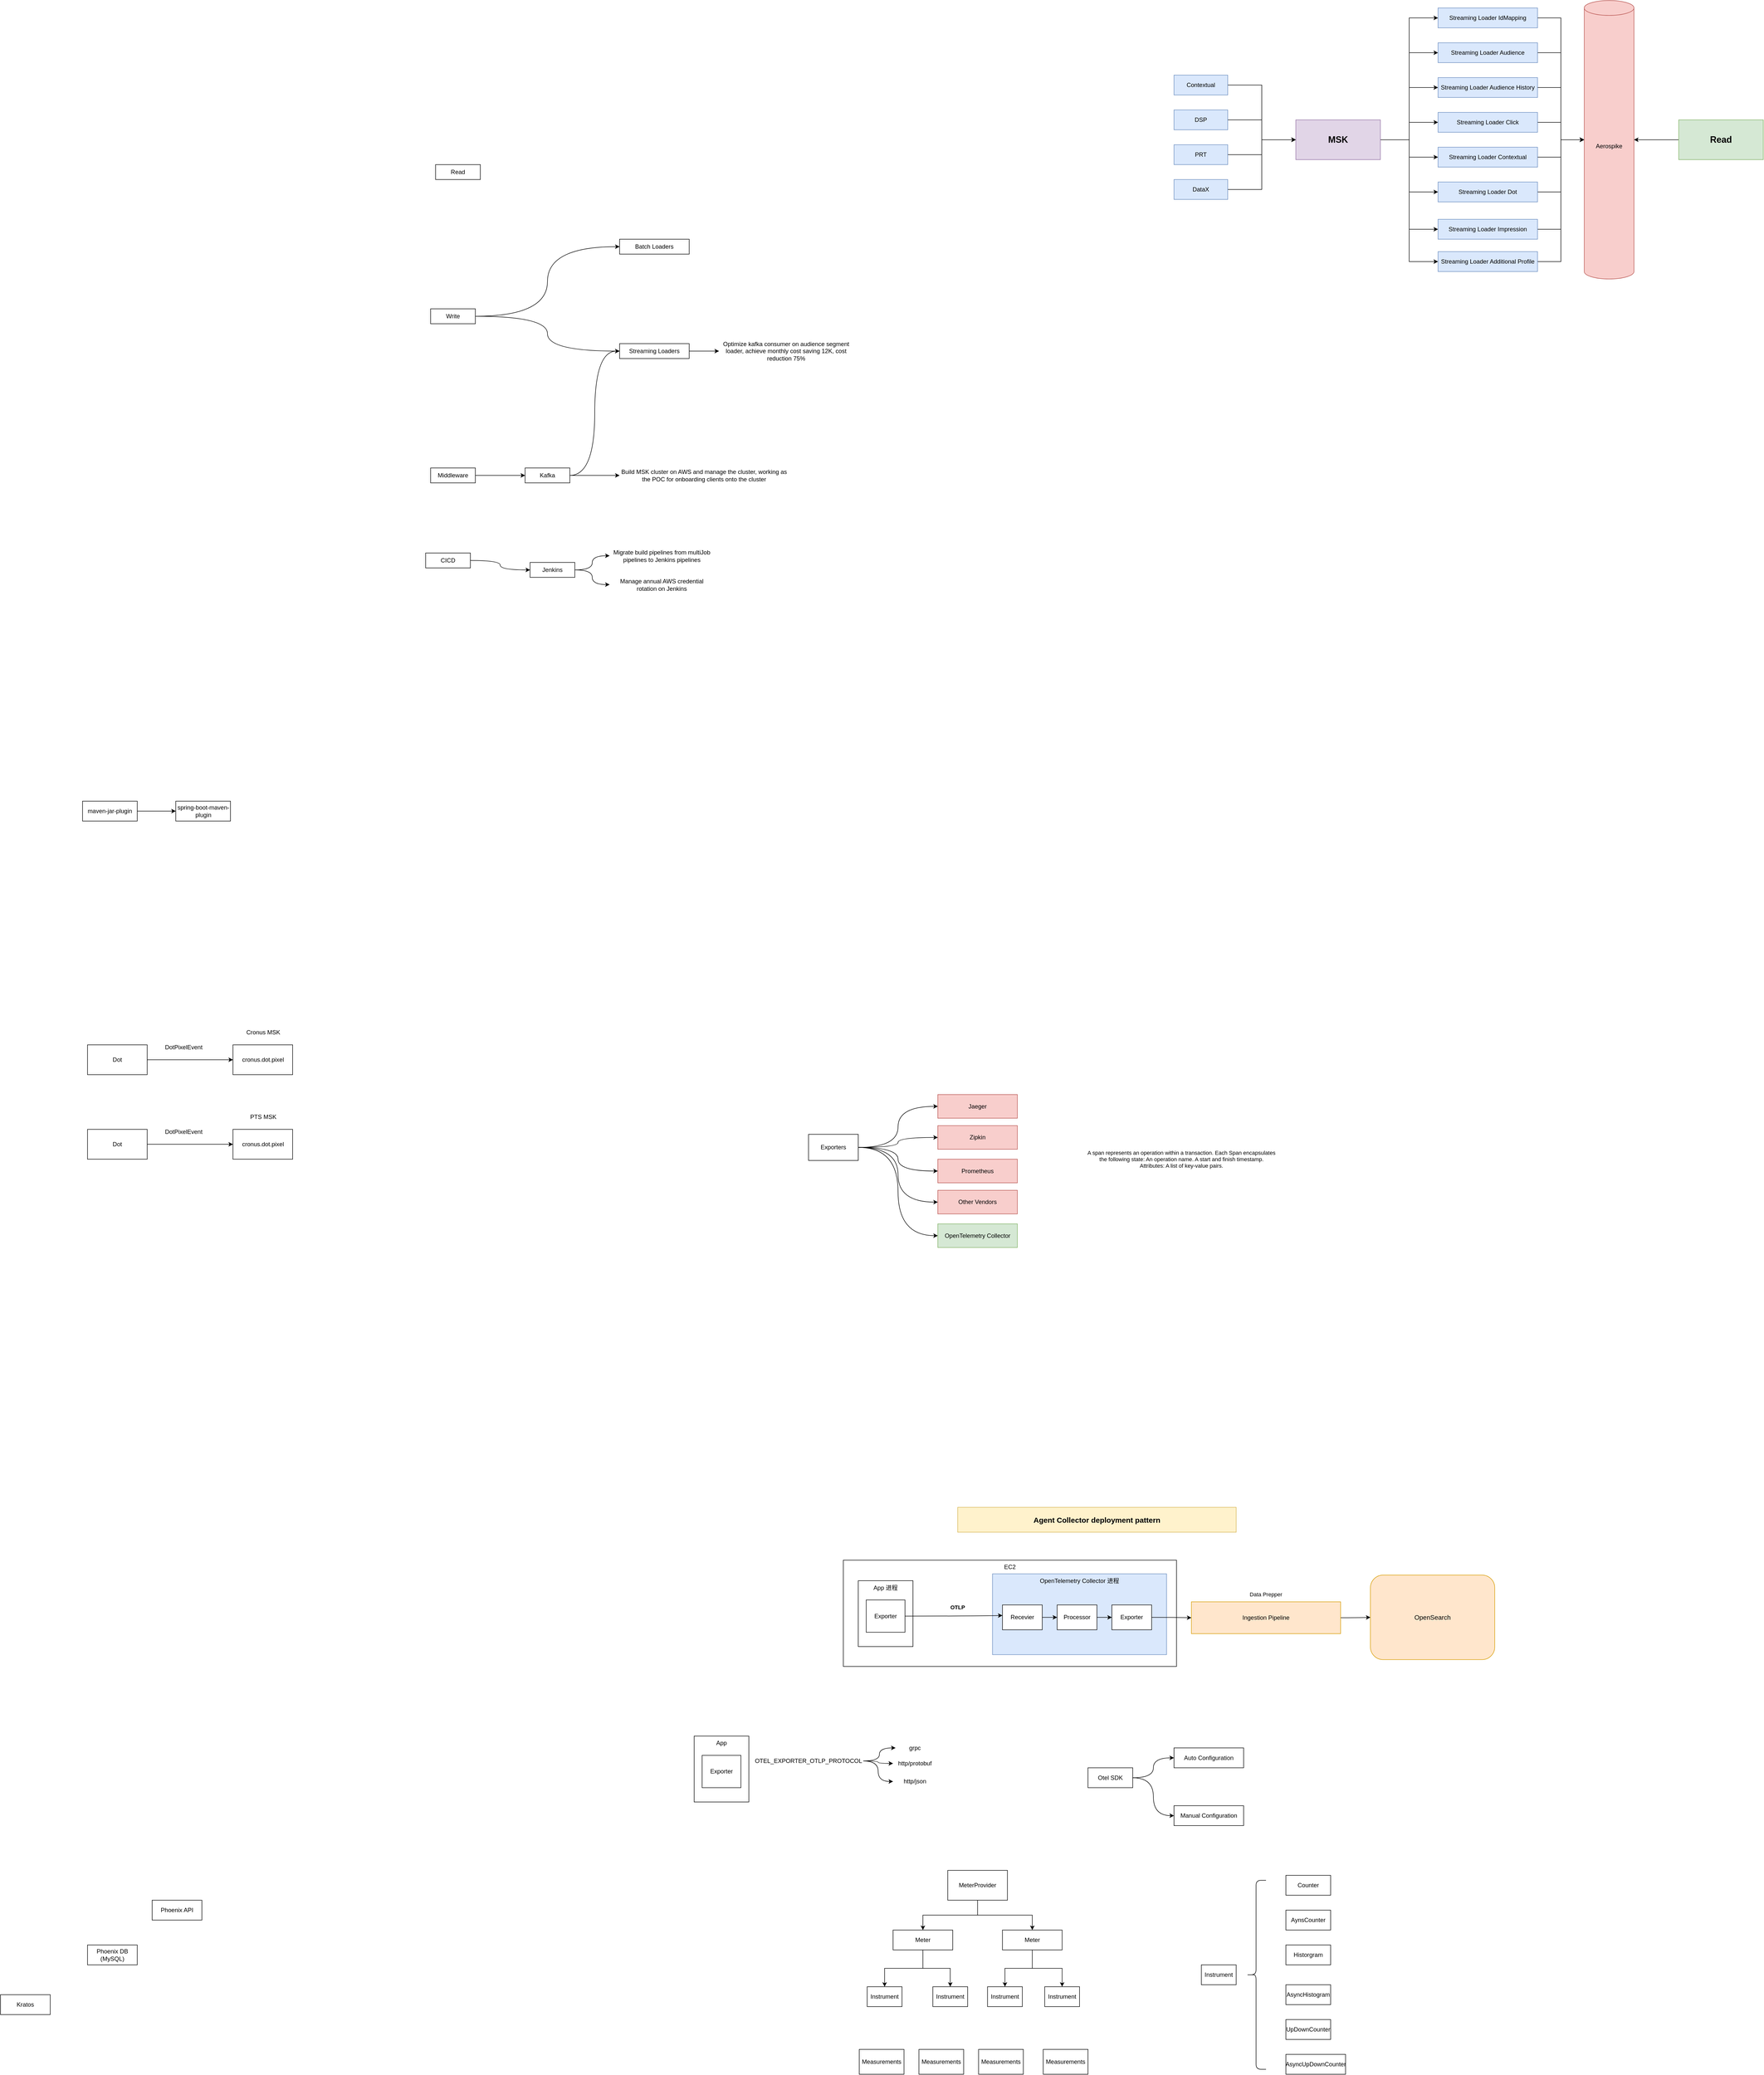 <mxfile version="28.1.1">
  <diagram name="Page-1" id="aglCG6y4qYpq39_KEeoC">
    <mxGraphModel dx="1639" dy="3208" grid="1" gridSize="10" guides="1" tooltips="1" connect="1" arrows="1" fold="1" page="1" pageScale="1" pageWidth="827" pageHeight="1169" math="0" shadow="0">
      <root>
        <mxCell id="0" />
        <mxCell id="1" parent="0" />
        <mxCell id="kN55YoPe5K_Antq_4-WD-42" value="EC2" style="rounded=0;whiteSpace=wrap;html=1;verticalAlign=top;" parent="1" vertex="1">
          <mxGeometry x="1740" y="856.25" width="670" height="213.75" as="geometry" />
        </mxCell>
        <mxCell id="nK1HsDgh9BaosHYznmoO-1" value="App 进程" style="rounded=0;whiteSpace=wrap;html=1;verticalAlign=top;" parent="1" vertex="1">
          <mxGeometry x="1770" y="897.5" width="110" height="132.5" as="geometry" />
        </mxCell>
        <mxCell id="kN55YoPe5K_Antq_4-WD-45" value="OpenSearch" style="rounded=1;whiteSpace=wrap;html=1;fontFamily=Helvetica;fontSize=13;fillColor=#ffe6cc;strokeColor=#d79b00;" parent="1" vertex="1">
          <mxGeometry x="2800" y="886.25" width="250" height="170" as="geometry" />
        </mxCell>
        <mxCell id="kN55YoPe5K_Antq_4-WD-18" style="edgeStyle=orthogonalEdgeStyle;rounded=0;orthogonalLoop=1;jettySize=auto;html=1;entryX=0;entryY=0.5;entryDx=0;entryDy=0;curved=1;" parent="1" source="kN55YoPe5K_Antq_4-WD-13" target="kN55YoPe5K_Antq_4-WD-14" edge="1">
          <mxGeometry relative="1" as="geometry">
            <mxPoint x="1900" y="-77.5" as="targetPoint" />
          </mxGeometry>
        </mxCell>
        <mxCell id="kN55YoPe5K_Antq_4-WD-19" style="edgeStyle=orthogonalEdgeStyle;rounded=0;orthogonalLoop=1;jettySize=auto;html=1;entryX=0;entryY=0.5;entryDx=0;entryDy=0;curved=1;" parent="1" source="kN55YoPe5K_Antq_4-WD-13" target="kN55YoPe5K_Antq_4-WD-15" edge="1">
          <mxGeometry relative="1" as="geometry" />
        </mxCell>
        <mxCell id="kN55YoPe5K_Antq_4-WD-20" style="edgeStyle=orthogonalEdgeStyle;rounded=0;orthogonalLoop=1;jettySize=auto;html=1;curved=1;" parent="1" source="kN55YoPe5K_Antq_4-WD-13" target="kN55YoPe5K_Antq_4-WD-16" edge="1">
          <mxGeometry relative="1" as="geometry" />
        </mxCell>
        <mxCell id="kN55YoPe5K_Antq_4-WD-21" style="edgeStyle=orthogonalEdgeStyle;rounded=0;orthogonalLoop=1;jettySize=auto;html=1;entryX=0;entryY=0.5;entryDx=0;entryDy=0;curved=1;" parent="1" source="kN55YoPe5K_Antq_4-WD-13" target="kN55YoPe5K_Antq_4-WD-17" edge="1">
          <mxGeometry relative="1" as="geometry" />
        </mxCell>
        <mxCell id="kN55YoPe5K_Antq_4-WD-23" style="edgeStyle=orthogonalEdgeStyle;shape=connector;curved=1;rounded=0;orthogonalLoop=1;jettySize=auto;html=1;entryX=0;entryY=0.5;entryDx=0;entryDy=0;labelBackgroundColor=default;strokeColor=default;align=center;verticalAlign=middle;fontFamily=Helvetica;fontSize=11;fontColor=default;endArrow=classic;" parent="1" source="kN55YoPe5K_Antq_4-WD-13" target="kN55YoPe5K_Antq_4-WD-22" edge="1">
          <mxGeometry relative="1" as="geometry" />
        </mxCell>
        <mxCell id="kN55YoPe5K_Antq_4-WD-13" value="Exporters" style="rounded=0;whiteSpace=wrap;html=1;" parent="1" vertex="1">
          <mxGeometry x="1670" width="100" height="52.5" as="geometry" />
        </mxCell>
        <mxCell id="kN55YoPe5K_Antq_4-WD-14" value="OpenTelemetry Collector" style="rounded=0;whiteSpace=wrap;html=1;verticalAlign=middle;fillColor=#d5e8d4;strokeColor=#82b366;" parent="1" vertex="1">
          <mxGeometry x="1930" y="180" width="160" height="47.5" as="geometry" />
        </mxCell>
        <mxCell id="kN55YoPe5K_Antq_4-WD-15" value="Jaeger" style="rounded=0;whiteSpace=wrap;html=1;verticalAlign=middle;fillColor=#f8cecc;strokeColor=#b85450;" parent="1" vertex="1">
          <mxGeometry x="1930" y="-80" width="160" height="47.5" as="geometry" />
        </mxCell>
        <mxCell id="kN55YoPe5K_Antq_4-WD-16" value="Zipkin" style="rounded=0;whiteSpace=wrap;html=1;verticalAlign=middle;fillColor=#f8cecc;strokeColor=#b85450;" parent="1" vertex="1">
          <mxGeometry x="1930" y="-17.5" width="160" height="47.5" as="geometry" />
        </mxCell>
        <mxCell id="kN55YoPe5K_Antq_4-WD-17" value="Prometheus" style="rounded=0;whiteSpace=wrap;html=1;verticalAlign=middle;fillColor=#f8cecc;strokeColor=#b85450;" parent="1" vertex="1">
          <mxGeometry x="1930" y="50" width="160" height="47.5" as="geometry" />
        </mxCell>
        <mxCell id="kN55YoPe5K_Antq_4-WD-22" value="Other Vendors" style="rounded=0;whiteSpace=wrap;html=1;verticalAlign=middle;fillColor=#f8cecc;strokeColor=#b85450;" parent="1" vertex="1">
          <mxGeometry x="1930" y="112.5" width="160" height="47.5" as="geometry" />
        </mxCell>
        <mxCell id="kN55YoPe5K_Antq_4-WD-29" value="A span represents an operation within a transaction. Each Span encapsulates the following state: An operation name. A start and finish timestamp. Attributes: A list of key-value pairs." style="text;html=1;strokeColor=none;fillColor=none;align=center;verticalAlign=middle;whiteSpace=wrap;rounded=0;fontSize=11;fontFamily=Helvetica;fontColor=default;" parent="1" vertex="1">
          <mxGeometry x="2230" y="10" width="380" height="79" as="geometry" />
        </mxCell>
        <mxCell id="kN55YoPe5K_Antq_4-WD-32" value="Agent Collector deployment pattern" style="rounded=0;whiteSpace=wrap;html=1;fontFamily=Helvetica;fontSize=15;fillColor=#fff2cc;strokeColor=#d6b656;fontStyle=1" parent="1" vertex="1">
          <mxGeometry x="1970" y="750" width="560" height="50" as="geometry" />
        </mxCell>
        <mxCell id="kN55YoPe5K_Antq_4-WD-35" value="OpenTelemetry Collector 进程" style="rounded=0;whiteSpace=wrap;html=1;verticalAlign=top;fillColor=#dae8fc;strokeColor=#6c8ebf;" parent="1" vertex="1">
          <mxGeometry x="2040" y="883.75" width="350" height="162.5" as="geometry" />
        </mxCell>
        <mxCell id="kN55YoPe5K_Antq_4-WD-36" style="edgeStyle=orthogonalEdgeStyle;shape=connector;curved=1;rounded=0;orthogonalLoop=1;jettySize=auto;html=1;labelBackgroundColor=default;strokeColor=default;align=center;verticalAlign=middle;fontFamily=Helvetica;fontSize=11;fontColor=default;endArrow=classic;" parent="1" source="kN55YoPe5K_Antq_4-WD-37" target="kN55YoPe5K_Antq_4-WD-39" edge="1">
          <mxGeometry relative="1" as="geometry" />
        </mxCell>
        <mxCell id="kN55YoPe5K_Antq_4-WD-37" value="Recevier" style="rounded=0;whiteSpace=wrap;html=1;" parent="1" vertex="1">
          <mxGeometry x="2060" y="946.25" width="80" height="50" as="geometry" />
        </mxCell>
        <mxCell id="kN55YoPe5K_Antq_4-WD-38" style="edgeStyle=orthogonalEdgeStyle;shape=connector;curved=1;rounded=0;orthogonalLoop=1;jettySize=auto;html=1;labelBackgroundColor=default;strokeColor=default;align=center;verticalAlign=middle;fontFamily=Helvetica;fontSize=11;fontColor=default;endArrow=classic;" parent="1" source="kN55YoPe5K_Antq_4-WD-39" target="kN55YoPe5K_Antq_4-WD-41" edge="1">
          <mxGeometry relative="1" as="geometry" />
        </mxCell>
        <mxCell id="kN55YoPe5K_Antq_4-WD-39" value="Processor" style="rounded=0;whiteSpace=wrap;html=1;" parent="1" vertex="1">
          <mxGeometry x="2170" y="946.25" width="80" height="50" as="geometry" />
        </mxCell>
        <mxCell id="kN55YoPe5K_Antq_4-WD-49" style="edgeStyle=orthogonalEdgeStyle;shape=connector;curved=1;rounded=0;orthogonalLoop=1;jettySize=auto;html=1;labelBackgroundColor=default;strokeColor=default;align=center;verticalAlign=middle;fontFamily=Helvetica;fontSize=11;fontColor=default;endArrow=classic;" parent="1" source="kN55YoPe5K_Antq_4-WD-41" target="kN55YoPe5K_Antq_4-WD-47" edge="1">
          <mxGeometry relative="1" as="geometry" />
        </mxCell>
        <mxCell id="kN55YoPe5K_Antq_4-WD-41" value="Exporter" style="rounded=0;whiteSpace=wrap;html=1;" parent="1" vertex="1">
          <mxGeometry x="2280" y="946.25" width="80" height="50" as="geometry" />
        </mxCell>
        <mxCell id="kN55YoPe5K_Antq_4-WD-43" style="edgeStyle=orthogonalEdgeStyle;shape=connector;curved=1;rounded=0;orthogonalLoop=1;jettySize=auto;html=1;entryX=0;entryY=0.5;entryDx=0;entryDy=0;labelBackgroundColor=default;strokeColor=default;align=center;verticalAlign=middle;fontFamily=Helvetica;fontSize=11;fontColor=default;endArrow=classic;" parent="1" source="kN55YoPe5K_Antq_4-WD-44" edge="1">
          <mxGeometry relative="1" as="geometry">
            <mxPoint x="2060" y="967.5" as="targetPoint" />
          </mxGeometry>
        </mxCell>
        <mxCell id="kN55YoPe5K_Antq_4-WD-44" value="Exporter" style="rounded=0;whiteSpace=wrap;html=1;" parent="1" vertex="1">
          <mxGeometry x="1786" y="936.25" width="78" height="65" as="geometry" />
        </mxCell>
        <mxCell id="kN55YoPe5K_Antq_4-WD-46" value="OTLP" style="text;html=1;strokeColor=none;fillColor=none;align=center;verticalAlign=middle;whiteSpace=wrap;rounded=0;fontSize=11;fontFamily=Helvetica;fontColor=default;fontStyle=1" parent="1" vertex="1">
          <mxGeometry x="1940" y="936.25" width="60" height="30" as="geometry" />
        </mxCell>
        <mxCell id="kN55YoPe5K_Antq_4-WD-50" style="edgeStyle=orthogonalEdgeStyle;shape=connector;curved=1;rounded=0;orthogonalLoop=1;jettySize=auto;html=1;labelBackgroundColor=default;strokeColor=default;align=center;verticalAlign=middle;fontFamily=Helvetica;fontSize=11;fontColor=default;endArrow=classic;" parent="1" source="kN55YoPe5K_Antq_4-WD-47" target="kN55YoPe5K_Antq_4-WD-45" edge="1">
          <mxGeometry relative="1" as="geometry" />
        </mxCell>
        <mxCell id="kN55YoPe5K_Antq_4-WD-47" value="Ingestion Pipeline" style="rounded=0;whiteSpace=wrap;html=1;fontFamily=Helvetica;fontSize=12;fillColor=#ffe6cc;strokeColor=#d79b00;" parent="1" vertex="1">
          <mxGeometry x="2440" y="940" width="300" height="64" as="geometry" />
        </mxCell>
        <mxCell id="kN55YoPe5K_Antq_4-WD-51" value="Data Prepper" style="text;html=1;strokeColor=none;fillColor=none;align=center;verticalAlign=middle;whiteSpace=wrap;rounded=0;fontSize=11;fontFamily=Helvetica;fontColor=default;" parent="1" vertex="1">
          <mxGeometry x="2545" y="910" width="90" height="30" as="geometry" />
        </mxCell>
        <mxCell id="nK1HsDgh9BaosHYznmoO-8" style="edgeStyle=orthogonalEdgeStyle;rounded=0;orthogonalLoop=1;jettySize=auto;html=1;" parent="1" source="nK1HsDgh9BaosHYznmoO-6" target="nK1HsDgh9BaosHYznmoO-7" edge="1">
          <mxGeometry relative="1" as="geometry" />
        </mxCell>
        <mxCell id="nK1HsDgh9BaosHYznmoO-10" style="edgeStyle=orthogonalEdgeStyle;rounded=0;orthogonalLoop=1;jettySize=auto;html=1;" parent="1" source="nK1HsDgh9BaosHYznmoO-6" target="nK1HsDgh9BaosHYznmoO-9" edge="1">
          <mxGeometry relative="1" as="geometry" />
        </mxCell>
        <mxCell id="nK1HsDgh9BaosHYznmoO-6" value="MeterProvider" style="rounded=0;whiteSpace=wrap;html=1;" parent="1" vertex="1">
          <mxGeometry x="1950" y="1480" width="120" height="60" as="geometry" />
        </mxCell>
        <mxCell id="nK1HsDgh9BaosHYznmoO-13" style="edgeStyle=orthogonalEdgeStyle;rounded=0;orthogonalLoop=1;jettySize=auto;html=1;" parent="1" source="nK1HsDgh9BaosHYznmoO-7" target="nK1HsDgh9BaosHYznmoO-11" edge="1">
          <mxGeometry relative="1" as="geometry" />
        </mxCell>
        <mxCell id="nK1HsDgh9BaosHYznmoO-26" style="edgeStyle=orthogonalEdgeStyle;rounded=0;orthogonalLoop=1;jettySize=auto;html=1;entryX=0.5;entryY=0;entryDx=0;entryDy=0;" parent="1" source="nK1HsDgh9BaosHYznmoO-7" target="nK1HsDgh9BaosHYznmoO-21" edge="1">
          <mxGeometry relative="1" as="geometry" />
        </mxCell>
        <mxCell id="nK1HsDgh9BaosHYznmoO-7" value="Meter" style="rounded=0;whiteSpace=wrap;html=1;" parent="1" vertex="1">
          <mxGeometry x="1840" y="1600" width="120" height="40" as="geometry" />
        </mxCell>
        <mxCell id="nK1HsDgh9BaosHYznmoO-24" style="edgeStyle=orthogonalEdgeStyle;rounded=0;orthogonalLoop=1;jettySize=auto;html=1;entryX=0.5;entryY=0;entryDx=0;entryDy=0;" parent="1" source="nK1HsDgh9BaosHYznmoO-9" target="nK1HsDgh9BaosHYznmoO-22" edge="1">
          <mxGeometry relative="1" as="geometry" />
        </mxCell>
        <mxCell id="nK1HsDgh9BaosHYznmoO-25" style="edgeStyle=orthogonalEdgeStyle;rounded=0;orthogonalLoop=1;jettySize=auto;html=1;entryX=0.5;entryY=0;entryDx=0;entryDy=0;" parent="1" source="nK1HsDgh9BaosHYznmoO-9" target="nK1HsDgh9BaosHYznmoO-23" edge="1">
          <mxGeometry relative="1" as="geometry" />
        </mxCell>
        <mxCell id="nK1HsDgh9BaosHYznmoO-9" value="Meter" style="rounded=0;whiteSpace=wrap;html=1;" parent="1" vertex="1">
          <mxGeometry x="2060" y="1600" width="120" height="40" as="geometry" />
        </mxCell>
        <mxCell id="nK1HsDgh9BaosHYznmoO-11" value="Instrument" style="rounded=0;whiteSpace=wrap;html=1;" parent="1" vertex="1">
          <mxGeometry x="1788" y="1714" width="70" height="40" as="geometry" />
        </mxCell>
        <mxCell id="nK1HsDgh9BaosHYznmoO-21" value="Instrument" style="rounded=0;whiteSpace=wrap;html=1;" parent="1" vertex="1">
          <mxGeometry x="1920" y="1714" width="70" height="40" as="geometry" />
        </mxCell>
        <mxCell id="nK1HsDgh9BaosHYznmoO-22" value="Instrument" style="rounded=0;whiteSpace=wrap;html=1;" parent="1" vertex="1">
          <mxGeometry x="2030" y="1714" width="70" height="40" as="geometry" />
        </mxCell>
        <mxCell id="nK1HsDgh9BaosHYznmoO-23" value="Instrument" style="rounded=0;whiteSpace=wrap;html=1;" parent="1" vertex="1">
          <mxGeometry x="2145" y="1714" width="70" height="40" as="geometry" />
        </mxCell>
        <mxCell id="nK1HsDgh9BaosHYznmoO-28" value="Instrument" style="rounded=0;whiteSpace=wrap;html=1;" parent="1" vertex="1">
          <mxGeometry x="2460" y="1670" width="70" height="40" as="geometry" />
        </mxCell>
        <mxCell id="nK1HsDgh9BaosHYznmoO-29" value="Counter" style="rounded=0;whiteSpace=wrap;html=1;" parent="1" vertex="1">
          <mxGeometry x="2630" y="1490" width="90" height="40" as="geometry" />
        </mxCell>
        <mxCell id="nK1HsDgh9BaosHYznmoO-30" value="AynsCounter" style="rounded=0;whiteSpace=wrap;html=1;" parent="1" vertex="1">
          <mxGeometry x="2630" y="1560" width="90" height="40" as="geometry" />
        </mxCell>
        <mxCell id="nK1HsDgh9BaosHYznmoO-31" value="Historgram" style="rounded=0;whiteSpace=wrap;html=1;" parent="1" vertex="1">
          <mxGeometry x="2630" y="1630" width="90" height="40" as="geometry" />
        </mxCell>
        <mxCell id="nK1HsDgh9BaosHYznmoO-32" value="AsyncHistogram" style="rounded=0;whiteSpace=wrap;html=1;" parent="1" vertex="1">
          <mxGeometry x="2630" y="1710" width="90" height="40" as="geometry" />
        </mxCell>
        <mxCell id="nK1HsDgh9BaosHYznmoO-33" value="UpDownCounter" style="rounded=0;whiteSpace=wrap;html=1;" parent="1" vertex="1">
          <mxGeometry x="2630" y="1780" width="90" height="40" as="geometry" />
        </mxCell>
        <mxCell id="nK1HsDgh9BaosHYznmoO-34" value="AsyncUpDownCounter" style="rounded=0;whiteSpace=wrap;html=1;" parent="1" vertex="1">
          <mxGeometry x="2630" y="1850" width="120" height="40" as="geometry" />
        </mxCell>
        <mxCell id="nK1HsDgh9BaosHYznmoO-36" value="" style="shape=curlyBracket;whiteSpace=wrap;html=1;rounded=1;labelPosition=left;verticalLabelPosition=middle;align=right;verticalAlign=middle;fontSize=14;fontStyle=1" parent="1" vertex="1">
          <mxGeometry x="2550" y="1500" width="40" height="380" as="geometry" />
        </mxCell>
        <mxCell id="nK1HsDgh9BaosHYznmoO-37" value="Measurements" style="rounded=0;whiteSpace=wrap;html=1;" parent="1" vertex="1">
          <mxGeometry x="2012" y="1840" width="90" height="50" as="geometry" />
        </mxCell>
        <mxCell id="nK1HsDgh9BaosHYznmoO-38" value="Measurements" style="rounded=0;whiteSpace=wrap;html=1;" parent="1" vertex="1">
          <mxGeometry x="2142" y="1840" width="90" height="50" as="geometry" />
        </mxCell>
        <mxCell id="nK1HsDgh9BaosHYznmoO-39" value="Measurements" style="rounded=0;whiteSpace=wrap;html=1;" parent="1" vertex="1">
          <mxGeometry x="1892" y="1840" width="90" height="50" as="geometry" />
        </mxCell>
        <mxCell id="nK1HsDgh9BaosHYznmoO-40" value="Measurements" style="rounded=0;whiteSpace=wrap;html=1;" parent="1" vertex="1">
          <mxGeometry x="1772" y="1840" width="90" height="50" as="geometry" />
        </mxCell>
        <mxCell id="D2WARKZRk6addrDwFCrJ-3" value="App" style="rounded=0;whiteSpace=wrap;html=1;verticalAlign=top;" parent="1" vertex="1">
          <mxGeometry x="1440" y="1210" width="110" height="132.5" as="geometry" />
        </mxCell>
        <mxCell id="D2WARKZRk6addrDwFCrJ-4" value="Exporter" style="rounded=0;whiteSpace=wrap;html=1;" parent="1" vertex="1">
          <mxGeometry x="1456" y="1248.75" width="78" height="65" as="geometry" />
        </mxCell>
        <mxCell id="D2WARKZRk6addrDwFCrJ-14" style="edgeStyle=orthogonalEdgeStyle;rounded=0;orthogonalLoop=1;jettySize=auto;html=1;curved=1;" parent="1" source="D2WARKZRk6addrDwFCrJ-5" target="D2WARKZRk6addrDwFCrJ-7" edge="1">
          <mxGeometry relative="1" as="geometry" />
        </mxCell>
        <mxCell id="D2WARKZRk6addrDwFCrJ-15" style="edgeStyle=orthogonalEdgeStyle;rounded=0;orthogonalLoop=1;jettySize=auto;html=1;curved=1;" parent="1" source="D2WARKZRk6addrDwFCrJ-5" target="D2WARKZRk6addrDwFCrJ-8" edge="1">
          <mxGeometry relative="1" as="geometry" />
        </mxCell>
        <mxCell id="D2WARKZRk6addrDwFCrJ-16" style="edgeStyle=orthogonalEdgeStyle;rounded=0;orthogonalLoop=1;jettySize=auto;html=1;entryX=0;entryY=0.5;entryDx=0;entryDy=0;curved=1;" parent="1" source="D2WARKZRk6addrDwFCrJ-5" target="D2WARKZRk6addrDwFCrJ-9" edge="1">
          <mxGeometry relative="1" as="geometry" />
        </mxCell>
        <mxCell id="D2WARKZRk6addrDwFCrJ-5" value="OTEL_EXPORTER_OTLP_PROTOCOL" style="text;html=1;strokeColor=none;fillColor=none;align=center;verticalAlign=middle;whiteSpace=wrap;rounded=0;" parent="1" vertex="1">
          <mxGeometry x="1560" y="1240" width="220" height="40" as="geometry" />
        </mxCell>
        <mxCell id="D2WARKZRk6addrDwFCrJ-7" value="grpc" style="text;html=1;strokeColor=none;fillColor=none;align=center;verticalAlign=middle;whiteSpace=wrap;rounded=0;" parent="1" vertex="1">
          <mxGeometry x="1845" y="1218.75" width="78" height="30" as="geometry" />
        </mxCell>
        <mxCell id="D2WARKZRk6addrDwFCrJ-8" value="http/protobuf" style="text;html=1;strokeColor=none;fillColor=none;align=center;verticalAlign=middle;whiteSpace=wrap;rounded=0;" parent="1" vertex="1">
          <mxGeometry x="1840" y="1250" width="88" height="30" as="geometry" />
        </mxCell>
        <mxCell id="D2WARKZRk6addrDwFCrJ-9" value="http/json" style="text;html=1;strokeColor=none;fillColor=none;align=center;verticalAlign=middle;whiteSpace=wrap;rounded=0;" parent="1" vertex="1">
          <mxGeometry x="1840" y="1286.25" width="88" height="30" as="geometry" />
        </mxCell>
        <mxCell id="TGh3GXSSFqvr6ZzrPehk-4" style="edgeStyle=orthogonalEdgeStyle;rounded=0;orthogonalLoop=1;jettySize=auto;html=1;curved=1;" parent="1" source="TGh3GXSSFqvr6ZzrPehk-1" target="TGh3GXSSFqvr6ZzrPehk-2" edge="1">
          <mxGeometry relative="1" as="geometry" />
        </mxCell>
        <mxCell id="TGh3GXSSFqvr6ZzrPehk-5" style="edgeStyle=orthogonalEdgeStyle;rounded=0;orthogonalLoop=1;jettySize=auto;html=1;entryX=0;entryY=0.5;entryDx=0;entryDy=0;curved=1;" parent="1" source="TGh3GXSSFqvr6ZzrPehk-1" target="TGh3GXSSFqvr6ZzrPehk-3" edge="1">
          <mxGeometry relative="1" as="geometry" />
        </mxCell>
        <mxCell id="TGh3GXSSFqvr6ZzrPehk-1" value="Otel SDK" style="rounded=0;whiteSpace=wrap;html=1;" parent="1" vertex="1">
          <mxGeometry x="2232" y="1273.75" width="90" height="40" as="geometry" />
        </mxCell>
        <mxCell id="TGh3GXSSFqvr6ZzrPehk-2" value="Auto Configuration" style="rounded=0;whiteSpace=wrap;html=1;" parent="1" vertex="1">
          <mxGeometry x="2405" y="1233.75" width="140" height="40" as="geometry" />
        </mxCell>
        <mxCell id="TGh3GXSSFqvr6ZzrPehk-3" value="Manual Configuration" style="rounded=0;whiteSpace=wrap;html=1;" parent="1" vertex="1">
          <mxGeometry x="2405" y="1350" width="140" height="40" as="geometry" />
        </mxCell>
        <mxCell id="xcL_-O9YB5p8NJPKmrt7-1" value="Phoenix API" style="rounded=0;whiteSpace=wrap;html=1;" parent="1" vertex="1">
          <mxGeometry x="350" y="1540" width="100" height="40" as="geometry" />
        </mxCell>
        <mxCell id="xcL_-O9YB5p8NJPKmrt7-2" value="Phoenix DB (MySQL)" style="rounded=0;whiteSpace=wrap;html=1;" parent="1" vertex="1">
          <mxGeometry x="220" y="1630" width="100" height="40" as="geometry" />
        </mxCell>
        <mxCell id="xcL_-O9YB5p8NJPKmrt7-3" value="Kratos" style="rounded=0;whiteSpace=wrap;html=1;" parent="1" vertex="1">
          <mxGeometry x="45" y="1730" width="100" height="40" as="geometry" />
        </mxCell>
        <mxCell id="fE2gvTp1NSCShSF92kK6-4" style="edgeStyle=orthogonalEdgeStyle;rounded=0;orthogonalLoop=1;jettySize=auto;html=1;" parent="1" source="fE2gvTp1NSCShSF92kK6-1" target="fE2gvTp1NSCShSF92kK6-2" edge="1">
          <mxGeometry relative="1" as="geometry" />
        </mxCell>
        <mxCell id="fE2gvTp1NSCShSF92kK6-1" value="Dot" style="rounded=0;whiteSpace=wrap;html=1;" parent="1" vertex="1">
          <mxGeometry x="220" y="-180" width="120" height="60" as="geometry" />
        </mxCell>
        <mxCell id="fE2gvTp1NSCShSF92kK6-2" value="cronus.dot.pixel" style="rounded=0;whiteSpace=wrap;html=1;" parent="1" vertex="1">
          <mxGeometry x="512.5" y="-180" width="120" height="60" as="geometry" />
        </mxCell>
        <mxCell id="fE2gvTp1NSCShSF92kK6-3" value="Cronus MSK" style="text;html=1;align=center;verticalAlign=middle;whiteSpace=wrap;rounded=0;" parent="1" vertex="1">
          <mxGeometry x="530" y="-220" width="87" height="30" as="geometry" />
        </mxCell>
        <mxCell id="fE2gvTp1NSCShSF92kK6-5" value="DotPixelEvent" style="text;html=1;align=center;verticalAlign=middle;whiteSpace=wrap;rounded=0;" parent="1" vertex="1">
          <mxGeometry x="370" y="-190" width="87" height="30" as="geometry" />
        </mxCell>
        <mxCell id="fE2gvTp1NSCShSF92kK6-6" style="edgeStyle=orthogonalEdgeStyle;rounded=0;orthogonalLoop=1;jettySize=auto;html=1;" parent="1" source="fE2gvTp1NSCShSF92kK6-7" target="fE2gvTp1NSCShSF92kK6-8" edge="1">
          <mxGeometry relative="1" as="geometry" />
        </mxCell>
        <mxCell id="fE2gvTp1NSCShSF92kK6-7" value="Dot" style="rounded=0;whiteSpace=wrap;html=1;" parent="1" vertex="1">
          <mxGeometry x="220" y="-10" width="120" height="60" as="geometry" />
        </mxCell>
        <mxCell id="fE2gvTp1NSCShSF92kK6-8" value="cronus.dot.pixel" style="rounded=0;whiteSpace=wrap;html=1;" parent="1" vertex="1">
          <mxGeometry x="512.5" y="-10" width="120" height="60" as="geometry" />
        </mxCell>
        <mxCell id="fE2gvTp1NSCShSF92kK6-9" value="PTS MSK" style="text;html=1;align=center;verticalAlign=middle;whiteSpace=wrap;rounded=0;" parent="1" vertex="1">
          <mxGeometry x="530" y="-50" width="87" height="30" as="geometry" />
        </mxCell>
        <mxCell id="fE2gvTp1NSCShSF92kK6-10" value="DotPixelEvent" style="text;html=1;align=center;verticalAlign=middle;whiteSpace=wrap;rounded=0;" parent="1" vertex="1">
          <mxGeometry x="370" y="-20" width="87" height="30" as="geometry" />
        </mxCell>
        <mxCell id="UJkT0pdDp-kjGH74aUPJ-3" value="" style="edgeStyle=orthogonalEdgeStyle;rounded=0;orthogonalLoop=1;jettySize=auto;html=1;" parent="1" source="UJkT0pdDp-kjGH74aUPJ-1" target="UJkT0pdDp-kjGH74aUPJ-2" edge="1">
          <mxGeometry relative="1" as="geometry" />
        </mxCell>
        <mxCell id="UJkT0pdDp-kjGH74aUPJ-1" value="maven-jar-plugin" style="rounded=0;whiteSpace=wrap;html=1;" parent="1" vertex="1">
          <mxGeometry x="210" y="-670" width="110" height="40" as="geometry" />
        </mxCell>
        <mxCell id="UJkT0pdDp-kjGH74aUPJ-2" value="spring-boot-maven-plugin" style="rounded=0;whiteSpace=wrap;html=1;" parent="1" vertex="1">
          <mxGeometry x="397.5" y="-670" width="110" height="40" as="geometry" />
        </mxCell>
        <mxCell id="0hOCMxp5zV0ffkTAc212-5" value="" style="edgeStyle=orthogonalEdgeStyle;rounded=0;orthogonalLoop=1;jettySize=auto;html=1;curved=1;" parent="1" source="0hOCMxp5zV0ffkTAc212-1" target="0hOCMxp5zV0ffkTAc212-4" edge="1">
          <mxGeometry relative="1" as="geometry" />
        </mxCell>
        <mxCell id="0hOCMxp5zV0ffkTAc212-7" style="edgeStyle=orthogonalEdgeStyle;rounded=0;orthogonalLoop=1;jettySize=auto;html=1;entryX=0;entryY=0.5;entryDx=0;entryDy=0;curved=1;" parent="1" source="0hOCMxp5zV0ffkTAc212-1" target="0hOCMxp5zV0ffkTAc212-6" edge="1">
          <mxGeometry relative="1" as="geometry" />
        </mxCell>
        <mxCell id="0hOCMxp5zV0ffkTAc212-1" value="Jenkins" style="rounded=0;whiteSpace=wrap;html=1;" parent="1" vertex="1">
          <mxGeometry x="1110" y="-1150" width="90" height="30" as="geometry" />
        </mxCell>
        <mxCell id="0hOCMxp5zV0ffkTAc212-3" style="edgeStyle=orthogonalEdgeStyle;rounded=0;orthogonalLoop=1;jettySize=auto;html=1;curved=1;" parent="1" source="0hOCMxp5zV0ffkTAc212-2" target="0hOCMxp5zV0ffkTAc212-1" edge="1">
          <mxGeometry relative="1" as="geometry" />
        </mxCell>
        <mxCell id="0hOCMxp5zV0ffkTAc212-2" value="CICD" style="rounded=0;whiteSpace=wrap;html=1;" parent="1" vertex="1">
          <mxGeometry x="900" y="-1169" width="90" height="30" as="geometry" />
        </mxCell>
        <mxCell id="0hOCMxp5zV0ffkTAc212-4" value="Migrate build pipelines from multiJob pipelines to Jenkins pipelines" style="text;html=1;align=center;verticalAlign=middle;whiteSpace=wrap;rounded=0;" parent="1" vertex="1">
          <mxGeometry x="1270" y="-1188" width="210" height="49" as="geometry" />
        </mxCell>
        <mxCell id="0hOCMxp5zV0ffkTAc212-6" value="Manage annual AWS credential rotation on Jenkins" style="text;html=1;align=center;verticalAlign=middle;whiteSpace=wrap;rounded=0;" parent="1" vertex="1">
          <mxGeometry x="1270" y="-1130" width="210" height="49" as="geometry" />
        </mxCell>
        <mxCell id="0hOCMxp5zV0ffkTAc212-10" value="" style="edgeStyle=orthogonalEdgeStyle;rounded=0;orthogonalLoop=1;jettySize=auto;html=1;" parent="1" source="0hOCMxp5zV0ffkTAc212-8" target="0hOCMxp5zV0ffkTAc212-9" edge="1">
          <mxGeometry relative="1" as="geometry" />
        </mxCell>
        <mxCell id="0hOCMxp5zV0ffkTAc212-8" value="Middleware" style="rounded=0;whiteSpace=wrap;html=1;" parent="1" vertex="1">
          <mxGeometry x="910" y="-1340" width="90" height="30" as="geometry" />
        </mxCell>
        <mxCell id="0hOCMxp5zV0ffkTAc212-13" style="edgeStyle=orthogonalEdgeStyle;rounded=0;orthogonalLoop=1;jettySize=auto;html=1;entryX=0;entryY=0.5;entryDx=0;entryDy=0;curved=1;" parent="1" source="0hOCMxp5zV0ffkTAc212-9" target="0hOCMxp5zV0ffkTAc212-12" edge="1">
          <mxGeometry relative="1" as="geometry" />
        </mxCell>
        <mxCell id="0hOCMxp5zV0ffkTAc212-19" style="edgeStyle=orthogonalEdgeStyle;rounded=0;orthogonalLoop=1;jettySize=auto;html=1;entryX=0;entryY=0.5;entryDx=0;entryDy=0;curved=1;" parent="1" source="0hOCMxp5zV0ffkTAc212-9" target="0hOCMxp5zV0ffkTAc212-18" edge="1">
          <mxGeometry relative="1" as="geometry">
            <mxPoint x="1250" y="-1540" as="targetPoint" />
          </mxGeometry>
        </mxCell>
        <mxCell id="0hOCMxp5zV0ffkTAc212-9" value="Kafka" style="rounded=0;whiteSpace=wrap;html=1;" parent="1" vertex="1">
          <mxGeometry x="1100" y="-1340" width="90" height="30" as="geometry" />
        </mxCell>
        <mxCell id="0hOCMxp5zV0ffkTAc212-11" value="Optimize kafka consumer on audience segment loader, achieve monthly cost saving 12K, cost reduction 75%" style="text;html=1;align=center;verticalAlign=middle;whiteSpace=wrap;rounded=0;" parent="1" vertex="1">
          <mxGeometry x="1490" y="-1595" width="270" height="40" as="geometry" />
        </mxCell>
        <mxCell id="0hOCMxp5zV0ffkTAc212-12" value="Build MSK cluster on AWS and manage the cluster, working as the POC for onboarding clients onto the cluster" style="text;html=1;align=center;verticalAlign=middle;whiteSpace=wrap;rounded=0;" parent="1" vertex="1">
          <mxGeometry x="1290" y="-1345" width="340" height="40" as="geometry" />
        </mxCell>
        <mxCell id="0hOCMxp5zV0ffkTAc212-21" style="edgeStyle=orthogonalEdgeStyle;shape=connector;curved=1;rounded=0;orthogonalLoop=1;jettySize=auto;html=1;entryX=0;entryY=0.5;entryDx=0;entryDy=0;strokeColor=default;align=center;verticalAlign=middle;fontFamily=Helvetica;fontSize=11;fontColor=default;labelBackgroundColor=default;endArrow=classic;" parent="1" source="0hOCMxp5zV0ffkTAc212-15" target="0hOCMxp5zV0ffkTAc212-18" edge="1">
          <mxGeometry relative="1" as="geometry" />
        </mxCell>
        <mxCell id="0hOCMxp5zV0ffkTAc212-23" style="edgeStyle=orthogonalEdgeStyle;shape=connector;curved=1;rounded=0;orthogonalLoop=1;jettySize=auto;html=1;entryX=0;entryY=0.5;entryDx=0;entryDy=0;strokeColor=default;align=center;verticalAlign=middle;fontFamily=Helvetica;fontSize=11;fontColor=default;labelBackgroundColor=default;endArrow=classic;" parent="1" source="0hOCMxp5zV0ffkTAc212-15" target="0hOCMxp5zV0ffkTAc212-22" edge="1">
          <mxGeometry relative="1" as="geometry" />
        </mxCell>
        <mxCell id="0hOCMxp5zV0ffkTAc212-15" value="Write" style="rounded=0;whiteSpace=wrap;html=1;" parent="1" vertex="1">
          <mxGeometry x="910" y="-1660" width="90" height="30" as="geometry" />
        </mxCell>
        <mxCell id="0hOCMxp5zV0ffkTAc212-20" value="" style="edgeStyle=orthogonalEdgeStyle;shape=connector;curved=1;rounded=0;orthogonalLoop=1;jettySize=auto;html=1;strokeColor=default;align=center;verticalAlign=middle;fontFamily=Helvetica;fontSize=11;fontColor=default;labelBackgroundColor=default;endArrow=classic;" parent="1" source="0hOCMxp5zV0ffkTAc212-18" target="0hOCMxp5zV0ffkTAc212-11" edge="1">
          <mxGeometry relative="1" as="geometry" />
        </mxCell>
        <mxCell id="0hOCMxp5zV0ffkTAc212-18" value="Streaming Loaders" style="rounded=0;whiteSpace=wrap;html=1;" parent="1" vertex="1">
          <mxGeometry x="1290" y="-1590" width="140" height="30" as="geometry" />
        </mxCell>
        <mxCell id="0hOCMxp5zV0ffkTAc212-22" value="Batch Loaders" style="rounded=0;whiteSpace=wrap;html=1;" parent="1" vertex="1">
          <mxGeometry x="1290" y="-1800" width="140" height="30" as="geometry" />
        </mxCell>
        <mxCell id="0hOCMxp5zV0ffkTAc212-24" value="Read" style="rounded=0;whiteSpace=wrap;html=1;" parent="1" vertex="1">
          <mxGeometry x="920" y="-1950" width="90" height="30" as="geometry" />
        </mxCell>
        <mxCell id="hrMnYrbj5skTOVrf4Yp3-21" style="edgeStyle=orthogonalEdgeStyle;rounded=0;orthogonalLoop=1;jettySize=auto;html=1;entryX=0;entryY=0.5;entryDx=0;entryDy=0;" edge="1" parent="1" source="hrMnYrbj5skTOVrf4Yp3-1" target="hrMnYrbj5skTOVrf4Yp3-2">
          <mxGeometry relative="1" as="geometry" />
        </mxCell>
        <mxCell id="hrMnYrbj5skTOVrf4Yp3-22" style="edgeStyle=orthogonalEdgeStyle;rounded=0;orthogonalLoop=1;jettySize=auto;html=1;entryX=0;entryY=0.5;entryDx=0;entryDy=0;" edge="1" parent="1" source="hrMnYrbj5skTOVrf4Yp3-1" target="hrMnYrbj5skTOVrf4Yp3-3">
          <mxGeometry relative="1" as="geometry" />
        </mxCell>
        <mxCell id="hrMnYrbj5skTOVrf4Yp3-23" style="edgeStyle=orthogonalEdgeStyle;rounded=0;orthogonalLoop=1;jettySize=auto;html=1;entryX=0;entryY=0.5;entryDx=0;entryDy=0;" edge="1" parent="1" source="hrMnYrbj5skTOVrf4Yp3-1" target="hrMnYrbj5skTOVrf4Yp3-4">
          <mxGeometry relative="1" as="geometry" />
        </mxCell>
        <mxCell id="hrMnYrbj5skTOVrf4Yp3-24" style="edgeStyle=orthogonalEdgeStyle;rounded=0;orthogonalLoop=1;jettySize=auto;html=1;entryX=0;entryY=0.5;entryDx=0;entryDy=0;" edge="1" parent="1" source="hrMnYrbj5skTOVrf4Yp3-1" target="hrMnYrbj5skTOVrf4Yp3-5">
          <mxGeometry relative="1" as="geometry" />
        </mxCell>
        <mxCell id="hrMnYrbj5skTOVrf4Yp3-25" style="edgeStyle=orthogonalEdgeStyle;rounded=0;orthogonalLoop=1;jettySize=auto;html=1;entryX=0;entryY=0.5;entryDx=0;entryDy=0;" edge="1" parent="1" source="hrMnYrbj5skTOVrf4Yp3-1" target="hrMnYrbj5skTOVrf4Yp3-6">
          <mxGeometry relative="1" as="geometry" />
        </mxCell>
        <mxCell id="hrMnYrbj5skTOVrf4Yp3-26" style="edgeStyle=orthogonalEdgeStyle;rounded=0;orthogonalLoop=1;jettySize=auto;html=1;entryX=0;entryY=0.5;entryDx=0;entryDy=0;" edge="1" parent="1" source="hrMnYrbj5skTOVrf4Yp3-1" target="hrMnYrbj5skTOVrf4Yp3-7">
          <mxGeometry relative="1" as="geometry" />
        </mxCell>
        <mxCell id="hrMnYrbj5skTOVrf4Yp3-27" style="edgeStyle=orthogonalEdgeStyle;rounded=0;orthogonalLoop=1;jettySize=auto;html=1;entryX=0;entryY=0.5;entryDx=0;entryDy=0;" edge="1" parent="1" source="hrMnYrbj5skTOVrf4Yp3-1" target="hrMnYrbj5skTOVrf4Yp3-9">
          <mxGeometry relative="1" as="geometry" />
        </mxCell>
        <mxCell id="hrMnYrbj5skTOVrf4Yp3-28" style="edgeStyle=orthogonalEdgeStyle;rounded=0;orthogonalLoop=1;jettySize=auto;html=1;entryX=0;entryY=0.5;entryDx=0;entryDy=0;" edge="1" parent="1" source="hrMnYrbj5skTOVrf4Yp3-1" target="hrMnYrbj5skTOVrf4Yp3-11">
          <mxGeometry relative="1" as="geometry" />
        </mxCell>
        <mxCell id="hrMnYrbj5skTOVrf4Yp3-1" value="MSK" style="rounded=0;whiteSpace=wrap;html=1;fillColor=#e1d5e7;strokeColor=#9673a6;fontStyle=1;fontSize=18;" vertex="1" parent="1">
          <mxGeometry x="2650" y="-2040" width="170" height="80" as="geometry" />
        </mxCell>
        <mxCell id="hrMnYrbj5skTOVrf4Yp3-32" style="edgeStyle=orthogonalEdgeStyle;rounded=0;orthogonalLoop=1;jettySize=auto;html=1;" edge="1" parent="1" source="hrMnYrbj5skTOVrf4Yp3-2" target="hrMnYrbj5skTOVrf4Yp3-29">
          <mxGeometry relative="1" as="geometry" />
        </mxCell>
        <mxCell id="hrMnYrbj5skTOVrf4Yp3-2" value="Streaming Loader IdMapping" style="rounded=0;whiteSpace=wrap;html=1;fillColor=#dae8fc;strokeColor=#6c8ebf;" vertex="1" parent="1">
          <mxGeometry x="2936" y="-2265" width="200" height="40" as="geometry" />
        </mxCell>
        <mxCell id="hrMnYrbj5skTOVrf4Yp3-33" style="edgeStyle=orthogonalEdgeStyle;rounded=0;orthogonalLoop=1;jettySize=auto;html=1;" edge="1" parent="1" source="hrMnYrbj5skTOVrf4Yp3-3" target="hrMnYrbj5skTOVrf4Yp3-29">
          <mxGeometry relative="1" as="geometry" />
        </mxCell>
        <mxCell id="hrMnYrbj5skTOVrf4Yp3-3" value="Streaming Loader Audience" style="rounded=0;whiteSpace=wrap;html=1;fillColor=#dae8fc;strokeColor=#6c8ebf;" vertex="1" parent="1">
          <mxGeometry x="2936" y="-2195" width="200" height="40" as="geometry" />
        </mxCell>
        <mxCell id="hrMnYrbj5skTOVrf4Yp3-34" style="edgeStyle=orthogonalEdgeStyle;rounded=0;orthogonalLoop=1;jettySize=auto;html=1;" edge="1" parent="1" source="hrMnYrbj5skTOVrf4Yp3-4" target="hrMnYrbj5skTOVrf4Yp3-29">
          <mxGeometry relative="1" as="geometry" />
        </mxCell>
        <mxCell id="hrMnYrbj5skTOVrf4Yp3-4" value="Streaming Loader Audience History" style="rounded=0;whiteSpace=wrap;html=1;fillColor=#dae8fc;strokeColor=#6c8ebf;" vertex="1" parent="1">
          <mxGeometry x="2936" y="-2125" width="200" height="40" as="geometry" />
        </mxCell>
        <mxCell id="hrMnYrbj5skTOVrf4Yp3-35" style="edgeStyle=orthogonalEdgeStyle;rounded=0;orthogonalLoop=1;jettySize=auto;html=1;" edge="1" parent="1" source="hrMnYrbj5skTOVrf4Yp3-5" target="hrMnYrbj5skTOVrf4Yp3-29">
          <mxGeometry relative="1" as="geometry" />
        </mxCell>
        <mxCell id="hrMnYrbj5skTOVrf4Yp3-5" value="Streaming Loader Click" style="rounded=0;whiteSpace=wrap;html=1;fillColor=#dae8fc;strokeColor=#6c8ebf;" vertex="1" parent="1">
          <mxGeometry x="2936" y="-2055" width="200" height="40" as="geometry" />
        </mxCell>
        <mxCell id="hrMnYrbj5skTOVrf4Yp3-36" style="edgeStyle=orthogonalEdgeStyle;rounded=0;orthogonalLoop=1;jettySize=auto;html=1;" edge="1" parent="1" source="hrMnYrbj5skTOVrf4Yp3-6" target="hrMnYrbj5skTOVrf4Yp3-29">
          <mxGeometry relative="1" as="geometry" />
        </mxCell>
        <mxCell id="hrMnYrbj5skTOVrf4Yp3-6" value="Streaming Loader Contextual" style="rounded=0;whiteSpace=wrap;html=1;fillColor=#dae8fc;strokeColor=#6c8ebf;" vertex="1" parent="1">
          <mxGeometry x="2936" y="-1985" width="200" height="40" as="geometry" />
        </mxCell>
        <mxCell id="hrMnYrbj5skTOVrf4Yp3-37" style="edgeStyle=orthogonalEdgeStyle;rounded=0;orthogonalLoop=1;jettySize=auto;html=1;" edge="1" parent="1" source="hrMnYrbj5skTOVrf4Yp3-7" target="hrMnYrbj5skTOVrf4Yp3-29">
          <mxGeometry relative="1" as="geometry" />
        </mxCell>
        <mxCell id="hrMnYrbj5skTOVrf4Yp3-7" value="Streaming Loader Dot" style="rounded=0;whiteSpace=wrap;html=1;fillColor=#dae8fc;strokeColor=#6c8ebf;" vertex="1" parent="1">
          <mxGeometry x="2936" y="-1915" width="200" height="40" as="geometry" />
        </mxCell>
        <mxCell id="hrMnYrbj5skTOVrf4Yp3-38" style="edgeStyle=orthogonalEdgeStyle;rounded=0;orthogonalLoop=1;jettySize=auto;html=1;" edge="1" parent="1" source="hrMnYrbj5skTOVrf4Yp3-9" target="hrMnYrbj5skTOVrf4Yp3-29">
          <mxGeometry relative="1" as="geometry" />
        </mxCell>
        <mxCell id="hrMnYrbj5skTOVrf4Yp3-9" value="Streaming Loader Impression" style="rounded=0;whiteSpace=wrap;html=1;fillColor=#dae8fc;strokeColor=#6c8ebf;" vertex="1" parent="1">
          <mxGeometry x="2936" y="-1840" width="200" height="40" as="geometry" />
        </mxCell>
        <mxCell id="hrMnYrbj5skTOVrf4Yp3-39" style="edgeStyle=orthogonalEdgeStyle;rounded=0;orthogonalLoop=1;jettySize=auto;html=1;" edge="1" parent="1" source="hrMnYrbj5skTOVrf4Yp3-11" target="hrMnYrbj5skTOVrf4Yp3-29">
          <mxGeometry relative="1" as="geometry" />
        </mxCell>
        <mxCell id="hrMnYrbj5skTOVrf4Yp3-11" value="Streaming Loader Additional Profile" style="rounded=0;whiteSpace=wrap;html=1;fillColor=#dae8fc;strokeColor=#6c8ebf;" vertex="1" parent="1">
          <mxGeometry x="2936" y="-1775" width="200" height="40" as="geometry" />
        </mxCell>
        <mxCell id="hrMnYrbj5skTOVrf4Yp3-18" style="edgeStyle=orthogonalEdgeStyle;rounded=0;orthogonalLoop=1;jettySize=auto;html=1;entryX=0;entryY=0.5;entryDx=0;entryDy=0;" edge="1" parent="1" source="hrMnYrbj5skTOVrf4Yp3-13" target="hrMnYrbj5skTOVrf4Yp3-1">
          <mxGeometry relative="1" as="geometry" />
        </mxCell>
        <mxCell id="hrMnYrbj5skTOVrf4Yp3-13" value="DSP" style="rounded=0;whiteSpace=wrap;html=1;fillColor=#dae8fc;strokeColor=#6c8ebf;" vertex="1" parent="1">
          <mxGeometry x="2405" y="-2060" width="108" height="40" as="geometry" />
        </mxCell>
        <mxCell id="hrMnYrbj5skTOVrf4Yp3-19" style="edgeStyle=orthogonalEdgeStyle;rounded=0;orthogonalLoop=1;jettySize=auto;html=1;" edge="1" parent="1" source="hrMnYrbj5skTOVrf4Yp3-14" target="hrMnYrbj5skTOVrf4Yp3-1">
          <mxGeometry relative="1" as="geometry" />
        </mxCell>
        <mxCell id="hrMnYrbj5skTOVrf4Yp3-14" value="PRT" style="rounded=0;whiteSpace=wrap;html=1;fillColor=#dae8fc;strokeColor=#6c8ebf;" vertex="1" parent="1">
          <mxGeometry x="2405" y="-1990" width="108" height="40" as="geometry" />
        </mxCell>
        <mxCell id="hrMnYrbj5skTOVrf4Yp3-20" style="edgeStyle=orthogonalEdgeStyle;rounded=0;orthogonalLoop=1;jettySize=auto;html=1;entryX=0;entryY=0.5;entryDx=0;entryDy=0;" edge="1" parent="1" source="hrMnYrbj5skTOVrf4Yp3-15" target="hrMnYrbj5skTOVrf4Yp3-1">
          <mxGeometry relative="1" as="geometry" />
        </mxCell>
        <mxCell id="hrMnYrbj5skTOVrf4Yp3-15" value="DataX" style="rounded=0;whiteSpace=wrap;html=1;fillColor=#dae8fc;strokeColor=#6c8ebf;" vertex="1" parent="1">
          <mxGeometry x="2405" y="-1920" width="108" height="40" as="geometry" />
        </mxCell>
        <mxCell id="hrMnYrbj5skTOVrf4Yp3-17" style="edgeStyle=orthogonalEdgeStyle;rounded=0;orthogonalLoop=1;jettySize=auto;html=1;entryX=0;entryY=0.5;entryDx=0;entryDy=0;" edge="1" parent="1" source="hrMnYrbj5skTOVrf4Yp3-16" target="hrMnYrbj5skTOVrf4Yp3-1">
          <mxGeometry relative="1" as="geometry" />
        </mxCell>
        <mxCell id="hrMnYrbj5skTOVrf4Yp3-16" value="Contextual" style="rounded=0;whiteSpace=wrap;html=1;fillColor=#dae8fc;strokeColor=#6c8ebf;" vertex="1" parent="1">
          <mxGeometry x="2405" y="-2130" width="108" height="40" as="geometry" />
        </mxCell>
        <mxCell id="hrMnYrbj5skTOVrf4Yp3-29" value="Aerospike" style="shape=cylinder3;whiteSpace=wrap;html=1;boundedLbl=1;backgroundOutline=1;size=15;fillColor=#f8cecc;strokeColor=#b85450;" vertex="1" parent="1">
          <mxGeometry x="3230" y="-2280" width="100" height="560" as="geometry" />
        </mxCell>
        <mxCell id="hrMnYrbj5skTOVrf4Yp3-31" value="" style="edgeStyle=orthogonalEdgeStyle;rounded=0;orthogonalLoop=1;jettySize=auto;html=1;" edge="1" parent="1" source="hrMnYrbj5skTOVrf4Yp3-30" target="hrMnYrbj5skTOVrf4Yp3-29">
          <mxGeometry relative="1" as="geometry" />
        </mxCell>
        <mxCell id="hrMnYrbj5skTOVrf4Yp3-30" value="Read" style="rounded=0;whiteSpace=wrap;html=1;fillColor=#d5e8d4;strokeColor=#82b366;fontStyle=1;fontSize=18;" vertex="1" parent="1">
          <mxGeometry x="3420" y="-2040" width="170" height="80" as="geometry" />
        </mxCell>
      </root>
    </mxGraphModel>
  </diagram>
</mxfile>
